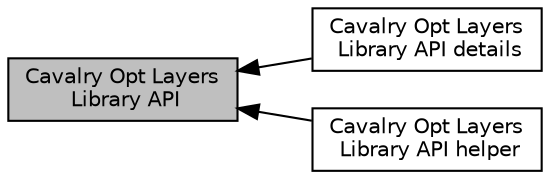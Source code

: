 digraph "Cavalry Opt Layers Library API"
{
  bgcolor="transparent";
  edge [fontname="Helvetica",fontsize="10",labelfontname="Helvetica",labelfontsize="10"];
  node [fontname="Helvetica",fontsize="10",shape=box];
  rankdir=LR;
  Node1 [label="Cavalry Opt Layers\l Library API",height=0.2,width=0.4,color="black", fillcolor="grey75", style="filled", fontcolor="black",tooltip="cavalry_opt_layers Library API, in file opt_layers.hpp"];
  Node2 [label="Cavalry Opt Layers\l Library API details",height=0.2,width=0.4,color="black",URL="$da/dae/group__cavalry__opt__layers-api-details.html",tooltip="cavalry_opt_layers API details, in file opt_layers.hpp"];
  Node3 [label="Cavalry Opt Layers\l Library API helper",height=0.2,width=0.4,color="black",URL="$d8/dc9/group__cavalry__opt__layers-helper.html",tooltip="cavalry_opt_layers Helper, in file opt_layers.hpp"];
  Node1->Node2 [shape=plaintext, dir="back", style="solid"];
  Node1->Node3 [shape=plaintext, dir="back", style="solid"];
}
